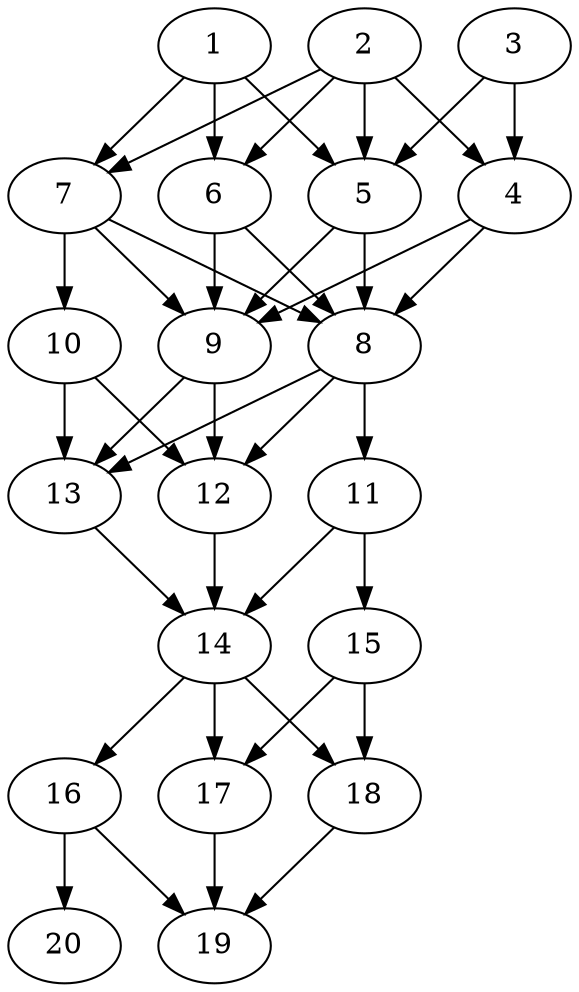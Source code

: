 // DAG automatically generated by daggen at Thu Oct  3 13:58:42 2019
// ./daggen --dot -n 20 --ccr 0.3 --fat 0.5 --regular 0.7 --density 0.9 --mindata 5242880 --maxdata 52428800 
digraph G {
  1 [size="115725653", alpha="0.01", expect_size="34717696"] 
  1 -> 5 [size ="34717696"]
  1 -> 6 [size ="34717696"]
  1 -> 7 [size ="34717696"]
  2 [size="74639360", alpha="0.13", expect_size="22391808"] 
  2 -> 4 [size ="22391808"]
  2 -> 5 [size ="22391808"]
  2 -> 6 [size ="22391808"]
  2 -> 7 [size ="22391808"]
  3 [size="128996693", alpha="0.15", expect_size="38699008"] 
  3 -> 4 [size ="38699008"]
  3 -> 5 [size ="38699008"]
  4 [size="41844053", alpha="0.13", expect_size="12553216"] 
  4 -> 8 [size ="12553216"]
  4 -> 9 [size ="12553216"]
  5 [size="50384213", alpha="0.07", expect_size="15115264"] 
  5 -> 8 [size ="15115264"]
  5 -> 9 [size ="15115264"]
  6 [size="85350400", alpha="0.17", expect_size="25605120"] 
  6 -> 8 [size ="25605120"]
  6 -> 9 [size ="25605120"]
  7 [size="79233707", alpha="0.09", expect_size="23770112"] 
  7 -> 8 [size ="23770112"]
  7 -> 9 [size ="23770112"]
  7 -> 10 [size ="23770112"]
  8 [size="109554347", alpha="0.07", expect_size="32866304"] 
  8 -> 11 [size ="32866304"]
  8 -> 12 [size ="32866304"]
  8 -> 13 [size ="32866304"]
  9 [size="162891093", alpha="0.15", expect_size="48867328"] 
  9 -> 12 [size ="48867328"]
  9 -> 13 [size ="48867328"]
  10 [size="44731733", alpha="0.05", expect_size="13419520"] 
  10 -> 12 [size ="13419520"]
  10 -> 13 [size ="13419520"]
  11 [size="43769173", alpha="0.04", expect_size="13130752"] 
  11 -> 14 [size ="13130752"]
  11 -> 15 [size ="13130752"]
  12 [size="54603093", alpha="0.07", expect_size="16380928"] 
  12 -> 14 [size ="16380928"]
  13 [size="153060693", alpha="0.01", expect_size="45918208"] 
  13 -> 14 [size ="45918208"]
  14 [size="114800640", alpha="0.14", expect_size="34440192"] 
  14 -> 16 [size ="34440192"]
  14 -> 17 [size ="34440192"]
  14 -> 18 [size ="34440192"]
  15 [size="63450453", alpha="0.15", expect_size="19035136"] 
  15 -> 17 [size ="19035136"]
  15 -> 18 [size ="19035136"]
  16 [size="121722880", alpha="0.18", expect_size="36516864"] 
  16 -> 19 [size ="36516864"]
  16 -> 20 [size ="36516864"]
  17 [size="98938880", alpha="0.09", expect_size="29681664"] 
  17 -> 19 [size ="29681664"]
  18 [size="167198720", alpha="0.11", expect_size="50159616"] 
  18 -> 19 [size ="50159616"]
  19 [size="67826347", alpha="0.03", expect_size="20347904"] 
  20 [size="29791573", alpha="0.18", expect_size="8937472"] 
}

